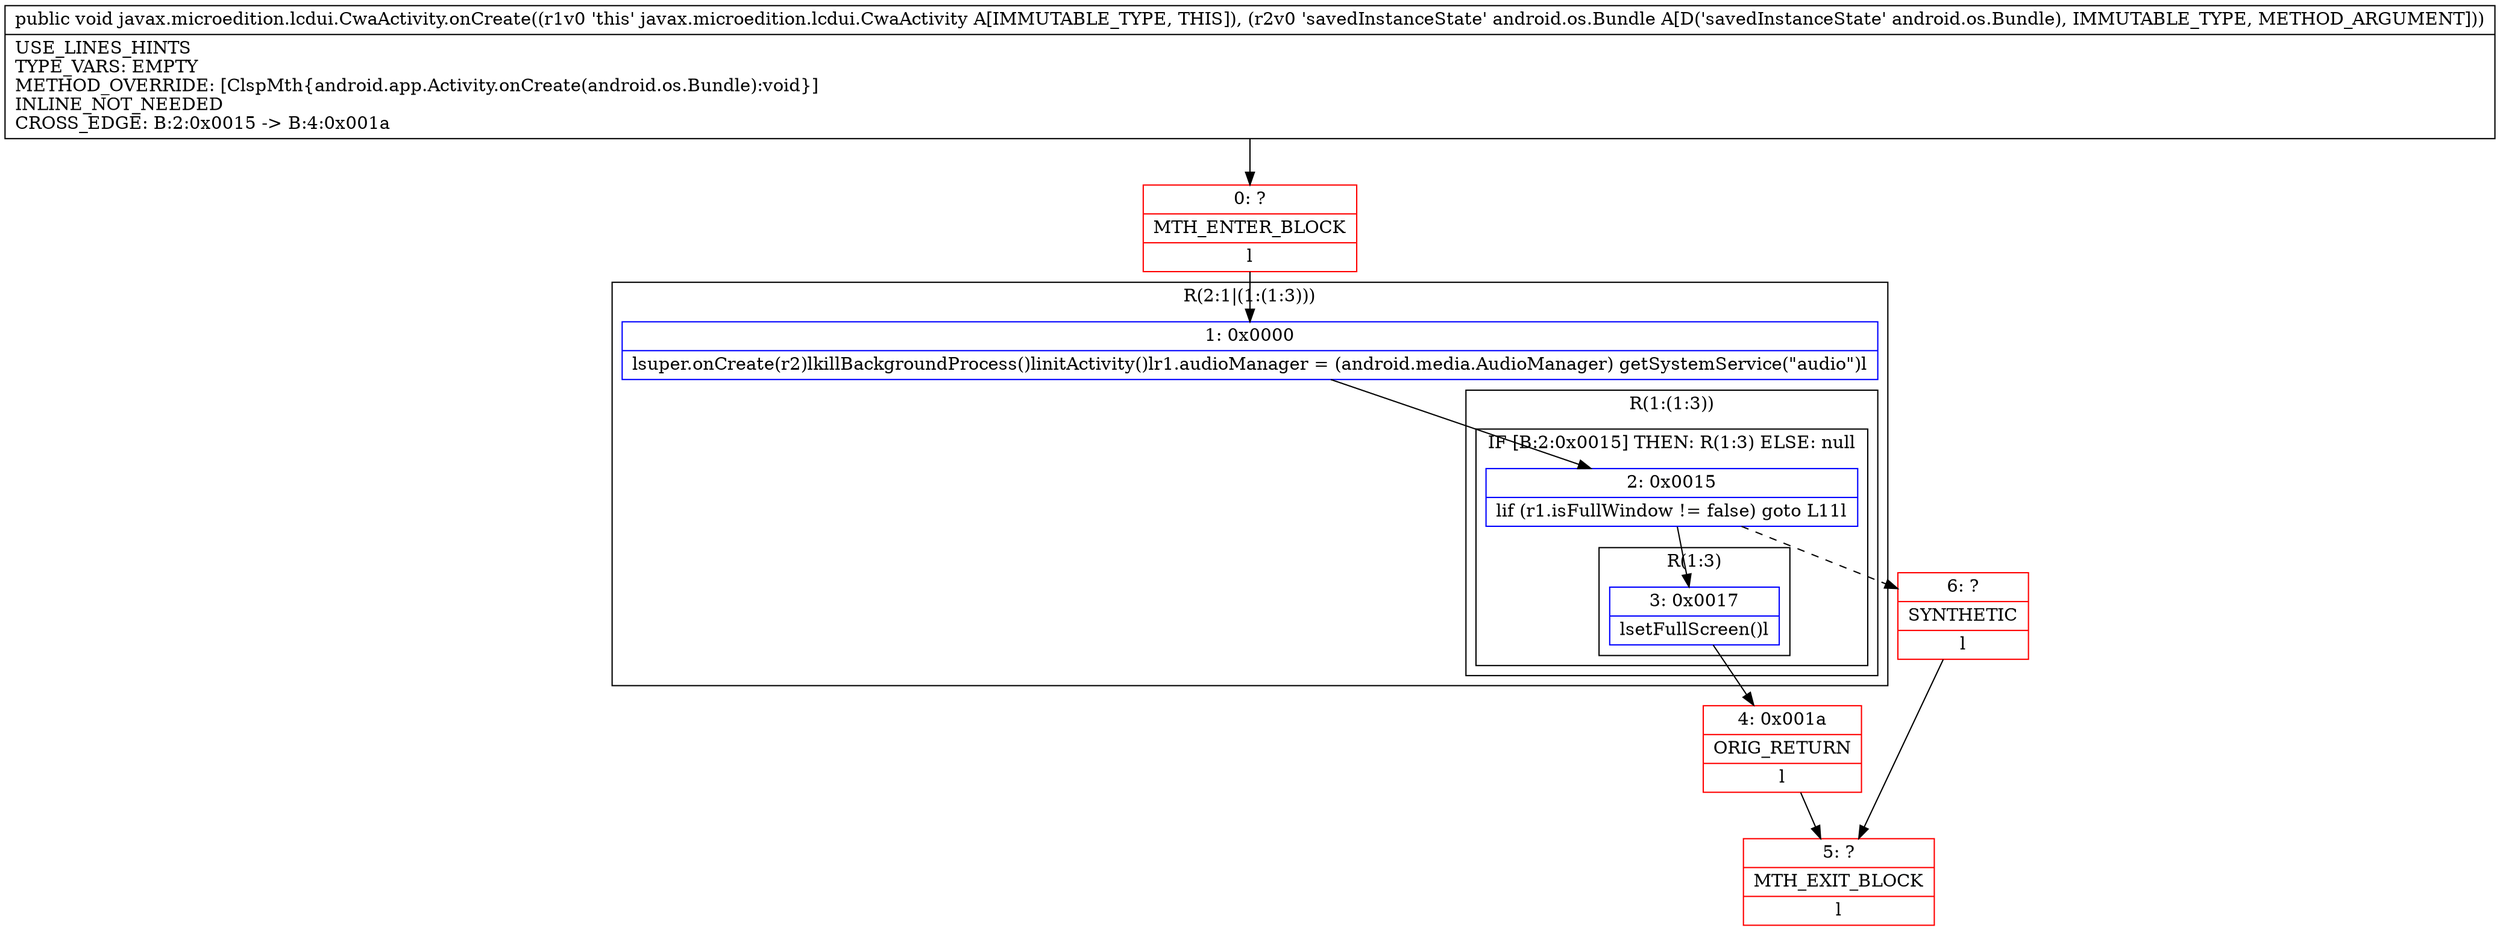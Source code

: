 digraph "CFG forjavax.microedition.lcdui.CwaActivity.onCreate(Landroid\/os\/Bundle;)V" {
subgraph cluster_Region_1896465166 {
label = "R(2:1|(1:(1:3)))";
node [shape=record,color=blue];
Node_1 [shape=record,label="{1\:\ 0x0000|lsuper.onCreate(r2)lkillBackgroundProcess()linitActivity()lr1.audioManager = (android.media.AudioManager) getSystemService(\"audio\")l}"];
subgraph cluster_Region_1105414298 {
label = "R(1:(1:3))";
node [shape=record,color=blue];
subgraph cluster_IfRegion_2138807756 {
label = "IF [B:2:0x0015] THEN: R(1:3) ELSE: null";
node [shape=record,color=blue];
Node_2 [shape=record,label="{2\:\ 0x0015|lif (r1.isFullWindow != false) goto L11l}"];
subgraph cluster_Region_1603309897 {
label = "R(1:3)";
node [shape=record,color=blue];
Node_3 [shape=record,label="{3\:\ 0x0017|lsetFullScreen()l}"];
}
}
}
}
Node_0 [shape=record,color=red,label="{0\:\ ?|MTH_ENTER_BLOCK\l|l}"];
Node_4 [shape=record,color=red,label="{4\:\ 0x001a|ORIG_RETURN\l|l}"];
Node_5 [shape=record,color=red,label="{5\:\ ?|MTH_EXIT_BLOCK\l|l}"];
Node_6 [shape=record,color=red,label="{6\:\ ?|SYNTHETIC\l|l}"];
MethodNode[shape=record,label="{public void javax.microedition.lcdui.CwaActivity.onCreate((r1v0 'this' javax.microedition.lcdui.CwaActivity A[IMMUTABLE_TYPE, THIS]), (r2v0 'savedInstanceState' android.os.Bundle A[D('savedInstanceState' android.os.Bundle), IMMUTABLE_TYPE, METHOD_ARGUMENT]))  | USE_LINES_HINTS\lTYPE_VARS: EMPTY\lMETHOD_OVERRIDE: [ClspMth\{android.app.Activity.onCreate(android.os.Bundle):void\}]\lINLINE_NOT_NEEDED\lCROSS_EDGE: B:2:0x0015 \-\> B:4:0x001a\l}"];
MethodNode -> Node_0;
Node_1 -> Node_2;
Node_2 -> Node_3;
Node_2 -> Node_6[style=dashed];
Node_3 -> Node_4;
Node_0 -> Node_1;
Node_4 -> Node_5;
Node_6 -> Node_5;
}

